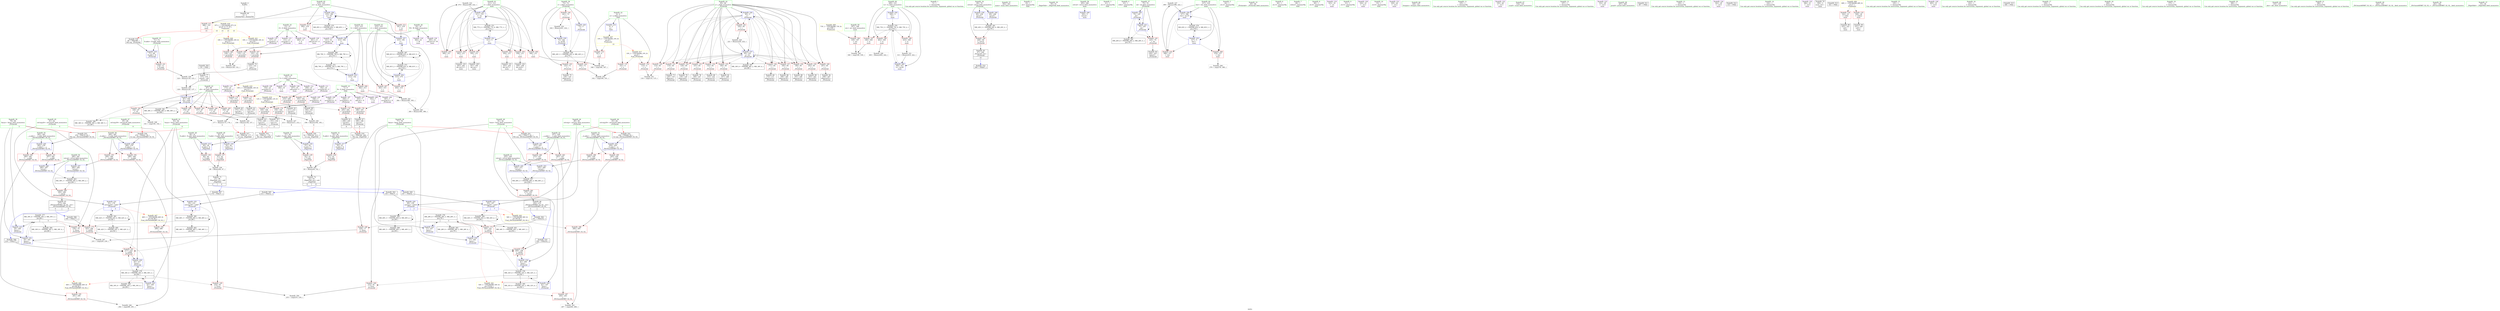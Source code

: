 digraph "SVFG" {
	label="SVFG";

	Node0x561d2178ee60 [shape=record,color=grey,label="{NodeID: 0\nNullPtr}"];
	Node0x561d2178ee60 -> Node0x561d217ac460[style=solid];
	Node0x561d217adc20 [shape=record,color=red,label="{NodeID: 194\n289\<--288\n\<--\n_ZSt3minIdERKT_S2_S2_\n}"];
	Node0x561d217adc20 -> Node0x561d217be890[style=solid];
	Node0x561d217aae10 [shape=record,color=purple,label="{NodeID: 111\n192\<--10\narrayidx34\<--Y\n_Z5checkd\n}"];
	Node0x561d217aae10 -> Node0x561d217b2c70[style=solid];
	Node0x561d217a9140 [shape=record,color=green,label="{NodeID: 28\n40\<--41\nX.addr\<--X.addr_field_insensitive\n_Z4getXdd\n}"];
	Node0x561d217a9140 -> Node0x561d217b0b20[style=solid];
	Node0x561d217a9140 -> Node0x561d217aed60[style=solid];
	Node0x561d217af310 [shape=record,color=blue,label="{NodeID: 222\n77\<--107\nXmin\<--\n_Z5checkd\n}"];
	Node0x561d217af310 -> Node0x561d217d26a0[style=dashed];
	Node0x561d217b0d90 [shape=record,color=red,label="{NodeID: 139\n62\<--57\n\<--Y.addr\n_Z4getYdd\n}"];
	Node0x561d217b0d90 -> Node0x561d217be290[style=solid];
	Node0x561d217ab910 [shape=record,color=green,label="{NodeID: 56\n284\<--285\n__b.addr\<--__b.addr_field_insensitive\n_ZSt3minIdERKT_S2_S2_\n}"];
	Node0x561d217ab910 -> Node0x561d217ada80[style=solid];
	Node0x561d217ab910 -> Node0x561d217adb50[style=solid];
	Node0x561d217ab910 -> Node0x561d217b84b0[style=solid];
	Node0x561d217defa0 [shape=record,color=yellow,style=double,label="{NodeID: 416\n87V_1 = ENCHI(MR_87V_0)\npts\{9 12 15 18 \}\nFun[main]|{<s0>15|<s1>15|<s2>15|<s3>15}}"];
	Node0x561d217defa0:s0 -> Node0x561d217df190[style=dashed,color=red];
	Node0x561d217defa0:s1 -> Node0x561d217df270[style=dashed,color=red];
	Node0x561d217defa0:s2 -> Node0x561d217df350[style=dashed,color=red];
	Node0x561d217defa0:s3 -> Node0x561d217df430[style=dashed,color=red];
	Node0x561d217bd510 [shape=record,color=grey,label="{NodeID: 333\n370 = Binary(369, 222, )\n}"];
	Node0x561d217bd510 -> Node0x561d217b8990[style=solid];
	Node0x561d217b87f0 [shape=record,color=blue,label="{NodeID: 250\n309\<--5\ntc\<--\nmain\n}"];
	Node0x561d217b87f0 -> Node0x561d217d08a0[style=dashed];
	Node0x561d217b2450 [shape=record,color=red,label="{NodeID: 167\n122\<--121\n\<--arrayidx\n_Z5checkd\n}"];
	Node0x561d217b2450 -> Node0x561d217ac8a0[style=solid];
	Node0x561d217ad0c0 [shape=record,color=black,label="{NodeID: 84\n172\<--171\nidxprom24\<--\n_Z5checkd\n}"];
	Node0x561d2179c2f0 [shape=record,color=green,label="{NodeID: 1\n5\<--1\n\<--dummyObj\nCan only get source location for instruction, argument, global var or function.}"];
	Node0x561d217adcf0 [shape=record,color=red,label="{NodeID: 195\n291\<--290\n\<--\n_ZSt3minIdERKT_S2_S2_\n}"];
	Node0x561d217adcf0 -> Node0x561d217be890[style=solid];
	Node0x561d217aaee0 [shape=record,color=purple,label="{NodeID: 112\n209\<--10\narrayidx44\<--Y\n_Z5checkd\n}"];
	Node0x561d217aaee0 -> Node0x561d217b2ee0[style=solid];
	Node0x561d217a9210 [shape=record,color=green,label="{NodeID: 29\n42\<--43\nY.addr\<--Y.addr_field_insensitive\n_Z4getXdd\n}"];
	Node0x561d217a9210 -> Node0x561d217b0bf0[style=solid];
	Node0x561d217a9210 -> Node0x561d217aee30[style=solid];
	Node0x561d217af3e0 [shape=record,color=blue,label="{NodeID: 223\n79\<--109\nXmax\<--\n_Z5checkd\n}"];
	Node0x561d217af3e0 -> Node0x561d217d2ba0[style=dashed];
	Node0x561d217b0e60 [shape=record,color=red,label="{NodeID: 140\n248\<--69\n\<--retval\n_Z5checkd\n}"];
	Node0x561d217b0e60 -> Node0x561d217ad9b0[style=solid];
	Node0x561d217ab9e0 [shape=record,color=green,label="{NodeID: 57\n302\<--303\nmain\<--main_field_insensitive\n}"];
	Node0x561d217df080 [shape=record,color=yellow,style=double,label="{NodeID: 417\n10V_1 = ENCHI(MR_10V_0)\npts\{6 \}\nFun[_Z5checkd]}"];
	Node0x561d217df080 -> Node0x561d217b0710[style=dashed];
	Node0x561d217df080 -> Node0x561d217b07e0[style=dashed];
	Node0x561d217bd690 [shape=record,color=grey,label="{NodeID: 334\n158 = Binary(156, 157, )\n|{<s0>2}}"];
	Node0x561d217bd690:s0 -> Node0x561d217fd150[style=solid,color=red];
	Node0x561d217b88c0 [shape=record,color=blue,label="{NodeID: 251\n311\<--5\ni\<--\nmain\n}"];
	Node0x561d217b88c0 -> Node0x561d217ae100[style=dashed];
	Node0x561d217b88c0 -> Node0x561d217ae1d0[style=dashed];
	Node0x561d217b88c0 -> Node0x561d217ae2a0[style=dashed];
	Node0x561d217b88c0 -> Node0x561d217ae370[style=dashed];
	Node0x561d217b88c0 -> Node0x561d217ae440[style=dashed];
	Node0x561d217b88c0 -> Node0x561d217ae510[style=dashed];
	Node0x561d217b88c0 -> Node0x561d217b8990[style=dashed];
	Node0x561d217b88c0 -> Node0x561d217d0da0[style=dashed];
	Node0x561d217b2520 [shape=record,color=red,label="{NodeID: 168\n128\<--127\n\<--arrayidx5\n_Z5checkd\n}"];
	Node0x561d217b2520 -> Node0x561d217bdc90[style=solid];
	Node0x561d217ad190 [shape=record,color=black,label="{NodeID: 85\n175\<--174\nconv26\<--\n_Z5checkd\n}"];
	Node0x561d217ad190 -> Node0x561d217bca90[style=solid];
	Node0x561d217a1220 [shape=record,color=green,label="{NodeID: 2\n19\<--1\n.str\<--dummyObj\nGlob }"];
	Node0x561d217addc0 [shape=record,color=red,label="{NodeID: 196\n339\<--307\n\<--ntc\nmain\n}"];
	Node0x561d217addc0 -> Node0x561d217be710[style=solid];
	Node0x561d217aafb0 [shape=record,color=purple,label="{NodeID: 113\n356\<--10\n\<--Y\nmain\n}"];
	Node0x561d217a92e0 [shape=record,color=green,label="{NodeID: 30\n50\<--51\n_Z4getYdd\<--_Z4getYdd_field_insensitive\n}"];
	Node0x561d217af4b0 [shape=record,color=blue,label="{NodeID: 224\n81\<--107\nYmin\<--\n_Z5checkd\n}"];
	Node0x561d217af4b0 -> Node0x561d217d30a0[style=dashed];
	Node0x561d217b0f30 [shape=record,color=red,label="{NodeID: 141\n118\<--71\n\<--D.addr\n_Z5checkd\n}"];
	Node0x561d217b0f30 -> Node0x561d217bd990[style=solid];
	Node0x561d217abae0 [shape=record,color=green,label="{NodeID: 58\n305\<--306\nretval\<--retval_field_insensitive\nmain\n}"];
	Node0x561d217abae0 -> Node0x561d217b8720[style=solid];
	Node0x561d217df190 [shape=record,color=yellow,style=double,label="{NodeID: 418\n12V_1 = ENCHI(MR_12V_0)\npts\{9 \}\nFun[_Z5checkd]}"];
	Node0x561d217df190 -> Node0x561d217b26c0[style=dashed];
	Node0x561d217df190 -> Node0x561d217b2930[style=dashed];
	Node0x561d217df190 -> Node0x561d217b2ba0[style=dashed];
	Node0x561d217df190 -> Node0x561d217b2e10[style=dashed];
	Node0x561d217bd810 [shape=record,color=grey,label="{NodeID: 335\n138 = Binary(124, 137, )\n}"];
	Node0x561d217bd810 -> Node0x561d217af720[style=solid];
	Node0x561d217b8990 [shape=record,color=blue,label="{NodeID: 252\n311\<--370\ni\<--inc\nmain\n}"];
	Node0x561d217b8990 -> Node0x561d217ae100[style=dashed];
	Node0x561d217b8990 -> Node0x561d217ae1d0[style=dashed];
	Node0x561d217b8990 -> Node0x561d217ae2a0[style=dashed];
	Node0x561d217b8990 -> Node0x561d217ae370[style=dashed];
	Node0x561d217b8990 -> Node0x561d217ae440[style=dashed];
	Node0x561d217b8990 -> Node0x561d217ae510[style=dashed];
	Node0x561d217b8990 -> Node0x561d217b8990[style=dashed];
	Node0x561d217b8990 -> Node0x561d217d0da0[style=dashed];
	Node0x561d217b25f0 [shape=record,color=red,label="{NodeID: 169\n132\<--131\n\<--arrayidx7\n_Z5checkd\n}"];
	Node0x561d217b25f0 -> Node0x561d217bdc90[style=solid];
	Node0x561d217ad260 [shape=record,color=black,label="{NodeID: 86\n186\<--185\nidxprom30\<--\n_Z5checkd\n}"];
	Node0x561d217a1040 [shape=record,color=green,label="{NodeID: 3\n21\<--1\n.str.1\<--dummyObj\nGlob }"];
	Node0x561d217e0aa0 [shape=record,color=yellow,style=double,label="{NodeID: 446\n64V_1 = ENCHI(MR_64V_0)\npts\{80 84 \}\nFun[_ZSt3minIdERKT_S2_S2_]}"];
	Node0x561d217e0aa0 -> Node0x561d217adcf0[style=dashed];
	Node0x561d217ade90 [shape=record,color=red,label="{NodeID: 197\n338\<--309\n\<--tc\nmain\n}"];
	Node0x561d217ade90 -> Node0x561d217be710[style=solid];
	Node0x561d217ab080 [shape=record,color=purple,label="{NodeID: 114\n127\<--13\narrayidx5\<--Z\n_Z5checkd\n}"];
	Node0x561d217ab080 -> Node0x561d217b2520[style=solid];
	Node0x561d217a93e0 [shape=record,color=green,label="{NodeID: 31\n55\<--56\nX.addr\<--X.addr_field_insensitive\n_Z4getYdd\n}"];
	Node0x561d217a93e0 -> Node0x561d217b0cc0[style=solid];
	Node0x561d217a93e0 -> Node0x561d217aef00[style=solid];
	Node0x561d217b5790 [shape=record,color=black,label="{NodeID: 391\nMR_20V_3 = PHI(MR_20V_4, MR_20V_2, )\npts\{70 \}\n}"];
	Node0x561d217b5790 -> Node0x561d217b0e60[style=dashed];
	Node0x561d217af580 [shape=record,color=blue,label="{NodeID: 225\n83\<--109\nYmax\<--\n_Z5checkd\n}"];
	Node0x561d217af580 -> Node0x561d217d35a0[style=dashed];
	Node0x561d217b1000 [shape=record,color=red,label="{NodeID: 142\n100\<--73\n\<--i\n_Z5checkd\n}"];
	Node0x561d217b1000 -> Node0x561d217bf190[style=solid];
	Node0x561d217abbb0 [shape=record,color=green,label="{NodeID: 59\n307\<--308\nntc\<--ntc_field_insensitive\nmain\n}"];
	Node0x561d217abbb0 -> Node0x561d217addc0[style=solid];
	Node0x561d213f7ce0 [shape=record,color=black,label="{NodeID: 502\n134 = PHI()\n}"];
	Node0x561d213f7ce0 -> Node0x561d217acb10[style=solid];
	Node0x561d217df270 [shape=record,color=yellow,style=double,label="{NodeID: 419\n14V_1 = ENCHI(MR_14V_0)\npts\{12 \}\nFun[_Z5checkd]}"];
	Node0x561d217df270 -> Node0x561d217b2790[style=dashed];
	Node0x561d217df270 -> Node0x561d217b2a00[style=dashed];
	Node0x561d217df270 -> Node0x561d217b2c70[style=dashed];
	Node0x561d217df270 -> Node0x561d217b2ee0[style=dashed];
	Node0x561d217bd990 [shape=record,color=grey,label="{NodeID: 336\n124 = Binary(118, 123, )\n}"];
	Node0x561d217bd990 -> Node0x561d217bd810[style=solid];
	Node0x561d217b8a60 [shape=record,color=blue,label="{NodeID: 253\n313\<--142\nl\<--\nmain\n}"];
	Node0x561d217b8a60 -> Node0x561d217ae5e0[style=dashed];
	Node0x561d217b8a60 -> Node0x561d217b8e70[style=dashed];
	Node0x561d217b8a60 -> Node0x561d217d12a0[style=dashed];
	Node0x561d217b8a60 -> Node0x561d217b46b0[style=dashed];
	Node0x561d217b26c0 [shape=record,color=red,label="{NodeID: 170\n150\<--149\n\<--arrayidx12\n_Z5checkd\n}"];
	Node0x561d217b26c0 -> Node0x561d217accb0[style=solid];
	Node0x561d217ad330 [shape=record,color=black,label="{NodeID: 87\n189\<--188\nconv32\<--\n_Z5checkd\n|{<s0>6}}"];
	Node0x561d217ad330:s0 -> Node0x561d217fd3e0[style=solid,color=red];
	Node0x561d2178e110 [shape=record,color=green,label="{NodeID: 4\n23\<--1\nstdin\<--dummyObj\nGlob }"];
	Node0x561d217e0b80 [shape=record,color=yellow,style=double,label="{NodeID: 447\n66V_1 = ENCHI(MR_66V_0)\npts\{92 96 \}\nFun[_ZSt3minIdERKT_S2_S2_]}"];
	Node0x561d217e0b80 -> Node0x561d217adc20[style=dashed];
	Node0x561d217adf60 [shape=record,color=red,label="{NodeID: 198\n402\<--309\n\<--tc\nmain\n}"];
	Node0x561d217adf60 -> Node0x561d217bcd90[style=solid];
	Node0x561d217ab150 [shape=record,color=purple,label="{NodeID: 115\n131\<--13\narrayidx7\<--Z\n_Z5checkd\n}"];
	Node0x561d217ab150 -> Node0x561d217b25f0[style=solid];
	Node0x561d217a94b0 [shape=record,color=green,label="{NodeID: 32\n57\<--58\nY.addr\<--Y.addr_field_insensitive\n_Z4getYdd\n}"];
	Node0x561d217a94b0 -> Node0x561d217b0d90[style=solid];
	Node0x561d217a94b0 -> Node0x561d217aefd0[style=solid];
	Node0x561d217d96d0 [shape=record,color=black,label="{NodeID: 392\nMR_26V_6 = PHI(MR_26V_2, MR_26V_5, )\npts\{76 \}\n}"];
	Node0x561d217af650 [shape=record,color=blue,label="{NodeID: 226\n85\<--5\nj\<--\n_Z5checkd\n}"];
	Node0x561d217af650 -> Node0x561d217b1680[style=dashed];
	Node0x561d217af650 -> Node0x561d217b1750[style=dashed];
	Node0x561d217af650 -> Node0x561d217b1820[style=dashed];
	Node0x561d217af650 -> Node0x561d217b18f0[style=dashed];
	Node0x561d217af650 -> Node0x561d217b19c0[style=dashed];
	Node0x561d217af650 -> Node0x561d217b1a90[style=dashed];
	Node0x561d217af650 -> Node0x561d217b1b60[style=dashed];
	Node0x561d217af650 -> Node0x561d217b1c30[style=dashed];
	Node0x561d217af650 -> Node0x561d217b1d00[style=dashed];
	Node0x561d217af650 -> Node0x561d217b1dd0[style=dashed];
	Node0x561d217af650 -> Node0x561d217b1ea0[style=dashed];
	Node0x561d217af650 -> Node0x561d217b1f70[style=dashed];
	Node0x561d217af650 -> Node0x561d217af650[style=dashed];
	Node0x561d217af650 -> Node0x561d217b7d60[style=dashed];
	Node0x561d217af650 -> Node0x561d217dafa0[style=dashed];
	Node0x561d217b10d0 [shape=record,color=red,label="{NodeID: 143\n125\<--73\n\<--i\n_Z5checkd\n}"];
	Node0x561d217b10d0 -> Node0x561d217ac970[style=solid];
	Node0x561d217abc80 [shape=record,color=green,label="{NodeID: 60\n309\<--310\ntc\<--tc_field_insensitive\nmain\n}"];
	Node0x561d217abc80 -> Node0x561d217ade90[style=solid];
	Node0x561d217abc80 -> Node0x561d217adf60[style=solid];
	Node0x561d217abc80 -> Node0x561d217ae030[style=solid];
	Node0x561d217abc80 -> Node0x561d217b87f0[style=solid];
	Node0x561d217abc80 -> Node0x561d217b9010[style=solid];
	Node0x561d217fbf80 [shape=record,color=black,label="{NodeID: 503\n159 = PHI(37, )\n}"];
	Node0x561d217fbf80 -> Node0x561d217af8c0[style=solid];
	Node0x561d217df350 [shape=record,color=yellow,style=double,label="{NodeID: 420\n16V_1 = ENCHI(MR_16V_0)\npts\{15 \}\nFun[_Z5checkd]}"];
	Node0x561d217df350 -> Node0x561d217b2520[style=dashed];
	Node0x561d217df350 -> Node0x561d217b25f0[style=dashed];
	Node0x561d217bdb10 [shape=record,color=grey,label="{NodeID: 337\n399 = Binary(398, 222, )\n}"];
	Node0x561d217bdb10 -> Node0x561d217b8f40[style=solid];
	Node0x561d217b8b30 [shape=record,color=blue,label="{NodeID: 254\n315\<--375\nr\<--\nmain\n}"];
	Node0x561d217b8b30 -> Node0x561d217ae6b0[style=dashed];
	Node0x561d217b8b30 -> Node0x561d217ae780[style=dashed];
	Node0x561d217b8b30 -> Node0x561d217b8da0[style=dashed];
	Node0x561d217b8b30 -> Node0x561d217d17a0[style=dashed];
	Node0x561d217b8b30 -> Node0x561d217b4bb0[style=dashed];
	Node0x561d217b2790 [shape=record,color=red,label="{NodeID: 171\n155\<--154\n\<--arrayidx15\n_Z5checkd\n}"];
	Node0x561d217b2790 -> Node0x561d217ace50[style=solid];
	Node0x561d217ad400 [shape=record,color=black,label="{NodeID: 88\n191\<--190\nidxprom33\<--\n_Z5checkd\n}"];
	Node0x561d2178ded0 [shape=record,color=green,label="{NodeID: 5\n24\<--1\n.str.2\<--dummyObj\nGlob }"];
	Node0x561d217ae030 [shape=record,color=red,label="{NodeID: 199\n410\<--309\n\<--tc\nmain\n}"];
	Node0x561d217ae030 -> Node0x561d217bd210[style=solid];
	Node0x561d217afae0 [shape=record,color=purple,label="{NodeID: 116\n360\<--13\n\<--Z\nmain\n}"];
	Node0x561d217a9580 [shape=record,color=green,label="{NodeID: 33\n65\<--66\n_Z5checkd\<--_Z5checkd_field_insensitive\n}"];
	Node0x561d217d9ba0 [shape=record,color=black,label="{NodeID: 393\nMR_28V_6 = PHI(MR_28V_2, MR_28V_4, )\npts\{78 \}\n}"];
	Node0x561d217af720 [shape=record,color=blue,label="{NodeID: 227\n87\<--138\ncD\<--sub9\n_Z5checkd\n}"];
	Node0x561d217af720 -> Node0x561d217b2040[style=dashed];
	Node0x561d217af720 -> Node0x561d217b2110[style=dashed];
	Node0x561d217af720 -> Node0x561d217b21e0[style=dashed];
	Node0x561d217af720 -> Node0x561d217b22b0[style=dashed];
	Node0x561d217af720 -> Node0x561d217b2380[style=dashed];
	Node0x561d217af720 -> Node0x561d217d3fa0[style=dashed];
	Node0x561d217af720 -> Node0x561d217db4a0[style=dashed];
	Node0x561d217b11a0 [shape=record,color=red,label="{NodeID: 144\n241\<--73\n\<--i\n_Z5checkd\n}"];
	Node0x561d217b11a0 -> Node0x561d217bd390[style=solid];
	Node0x561d217abd50 [shape=record,color=green,label="{NodeID: 61\n311\<--312\ni\<--i_field_insensitive\nmain\n}"];
	Node0x561d217abd50 -> Node0x561d217ae100[style=solid];
	Node0x561d217abd50 -> Node0x561d217ae1d0[style=solid];
	Node0x561d217abd50 -> Node0x561d217ae2a0[style=solid];
	Node0x561d217abd50 -> Node0x561d217ae370[style=solid];
	Node0x561d217abd50 -> Node0x561d217ae440[style=solid];
	Node0x561d217abd50 -> Node0x561d217ae510[style=solid];
	Node0x561d217abd50 -> Node0x561d217b88c0[style=solid];
	Node0x561d217abd50 -> Node0x561d217b8990[style=solid];
	Node0x561d217fc110 [shape=record,color=black,label="{NodeID: 504\n161 = PHI(252, )\n}"];
	Node0x561d217fc110 -> Node0x561d217b2860[style=solid];
	Node0x561d217df430 [shape=record,color=yellow,style=double,label="{NodeID: 421\n18V_1 = ENCHI(MR_18V_0)\npts\{18 \}\nFun[_Z5checkd]}"];
	Node0x561d217df430 -> Node0x561d217b2450[style=dashed];
	Node0x561d217bdc90 [shape=record,color=grey,label="{NodeID: 338\n133 = Binary(128, 132, )\n}"];
	Node0x561d217b8c00 [shape=record,color=blue,label="{NodeID: 255\n317\<--5\niter\<--\nmain\n}"];
	Node0x561d217b8c00 -> Node0x561d217ae850[style=dashed];
	Node0x561d217b8c00 -> Node0x561d217ae920[style=dashed];
	Node0x561d217b8c00 -> Node0x561d217b8f40[style=dashed];
	Node0x561d217b8c00 -> Node0x561d217d1ca0[style=dashed];
	Node0x561d217b2860 [shape=record,color=red,label="{NodeID: 172\n164\<--161\n\<--call19\n_Z5checkd\n}"];
	Node0x561d217b2860 -> Node0x561d217af990[style=solid];
	Node0x561d217ad4d0 [shape=record,color=black,label="{NodeID: 89\n194\<--193\nconv35\<--\n_Z5checkd\n}"];
	Node0x561d217ad4d0 -> Node0x561d217bd090[style=solid];
	Node0x561d2178dc60 [shape=record,color=green,label="{NodeID: 6\n26\<--1\n.str.3\<--dummyObj\nGlob }"];
	Node0x561d217ae100 [shape=record,color=red,label="{NodeID: 200\n346\<--311\n\<--i\nmain\n}"];
	Node0x561d217ae100 -> Node0x561d217be590[style=solid];
	Node0x561d217afbb0 [shape=record,color=purple,label="{NodeID: 117\n121\<--16\narrayidx\<--W\n_Z5checkd\n}"];
	Node0x561d217afbb0 -> Node0x561d217b2450[style=solid];
	Node0x561d217a9680 [shape=record,color=green,label="{NodeID: 34\n69\<--70\nretval\<--retval_field_insensitive\n_Z5checkd\n}"];
	Node0x561d217a9680 -> Node0x561d217b0e60[style=solid];
	Node0x561d217a9680 -> Node0x561d217b7e30[style=solid];
	Node0x561d217a9680 -> Node0x561d217b7fd0[style=solid];
	Node0x561d217da0a0 [shape=record,color=black,label="{NodeID: 394\nMR_30V_6 = PHI(MR_30V_2, MR_30V_4, )\npts\{80 \}\n}"];
	Node0x561d217af7f0 [shape=record,color=blue,label="{NodeID: 228\n75\<--145\nok\<--\n_Z5checkd\n}"];
	Node0x561d217af7f0 -> Node0x561d217b1270[style=dashed];
	Node0x561d217af7f0 -> Node0x561d217af240[style=dashed];
	Node0x561d217af7f0 -> Node0x561d217d96d0[style=dashed];
	Node0x561d217b1270 [shape=record,color=red,label="{NodeID: 145\n225\<--75\n\<--ok\n_Z5checkd\n}"];
	Node0x561d217b1270 -> Node0x561d217ad8e0[style=solid];
	Node0x561d217abe20 [shape=record,color=green,label="{NodeID: 62\n313\<--314\nl\<--l_field_insensitive\nmain\n}"];
	Node0x561d217abe20 -> Node0x561d217ae5e0[style=solid];
	Node0x561d217abe20 -> Node0x561d217b8a60[style=solid];
	Node0x561d217abe20 -> Node0x561d217b8e70[style=solid];
	Node0x561d217fc210 [shape=record,color=black,label="{NodeID: 505\n214 = PHI(52, )\n}"];
	Node0x561d217fc210 -> Node0x561d217b7bc0[style=solid];
	Node0x561d217bde10 [shape=record,color=grey,label="{NodeID: 339\n48 = Binary(46, 47, )\n}"];
	Node0x561d217bde10 -> Node0x561d217ac630[style=solid];
	Node0x561d217b8cd0 [shape=record,color=blue,label="{NodeID: 256\n319\<--385\nm\<--div\nmain\n}"];
	Node0x561d217b8cd0 -> Node0x561d217ae9f0[style=dashed];
	Node0x561d217b8cd0 -> Node0x561d217aeac0[style=dashed];
	Node0x561d217b8cd0 -> Node0x561d217aeb90[style=dashed];
	Node0x561d217b8cd0 -> Node0x561d217b8cd0[style=dashed];
	Node0x561d217b8cd0 -> Node0x561d217d21a0[style=dashed];
	Node0x561d217b2930 [shape=record,color=red,label="{NodeID: 173\n169\<--168\n\<--arrayidx22\n_Z5checkd\n}"];
	Node0x561d217b2930 -> Node0x561d217acff0[style=solid];
	Node0x561d217ad5a0 [shape=record,color=black,label="{NodeID: 90\n203\<--202\nidxprom40\<--\n_Z5checkd\n}"];
	Node0x561d217a24e0 [shape=record,color=green,label="{NodeID: 7\n28\<--1\nstdout\<--dummyObj\nGlob }"];
	Node0x561d217ae1d0 [shape=record,color=red,label="{NodeID: 201\n350\<--311\n\<--i\nmain\n}"];
	Node0x561d217ae1d0 -> Node0x561d217aa520[style=solid];
	Node0x561d217afc80 [shape=record,color=purple,label="{NodeID: 118\n364\<--16\n\<--W\nmain\n}"];
	Node0x561d217a9750 [shape=record,color=green,label="{NodeID: 35\n71\<--72\nD.addr\<--D.addr_field_insensitive\n_Z5checkd\n}"];
	Node0x561d217a9750 -> Node0x561d217b0f30[style=solid];
	Node0x561d217a9750 -> Node0x561d217af0a0[style=solid];
	Node0x561d217da5a0 [shape=record,color=black,label="{NodeID: 395\nMR_32V_6 = PHI(MR_32V_2, MR_32V_4, )\npts\{82 \}\n}"];
	Node0x561d217af8c0 [shape=record,color=blue,label="{NodeID: 229\n89\<--159\nref.tmp\<--call18\n_Z5checkd\n|{|<s3>3}}"];
	Node0x561d217af8c0 -> Node0x561d217b2860[style=dashed];
	Node0x561d217af8c0 -> Node0x561d217b2d40[style=dashed];
	Node0x561d217af8c0 -> Node0x561d217d44a0[style=dashed];
	Node0x561d217af8c0:s3 -> Node0x561d217e06f0[style=dashed,color=red];
	Node0x561d217b1340 [shape=record,color=red,label="{NodeID: 146\n229\<--77\n\<--Xmin\n_Z5checkd\n}"];
	Node0x561d217b1340 -> Node0x561d217bea10[style=solid];
	Node0x561d217abef0 [shape=record,color=green,label="{NodeID: 63\n315\<--316\nr\<--r_field_insensitive\nmain\n}"];
	Node0x561d217abef0 -> Node0x561d217ae6b0[style=solid];
	Node0x561d217abef0 -> Node0x561d217ae780[style=solid];
	Node0x561d217abef0 -> Node0x561d217b8b30[style=solid];
	Node0x561d217abef0 -> Node0x561d217b8da0[style=solid];
	Node0x561d217fc470 [shape=record,color=black,label="{NodeID: 506\n216 = PHI(277, )\n}"];
	Node0x561d217fc470 -> Node0x561d217b2fb0[style=solid];
	Node0x561d217bdf90 [shape=record,color=grey,label="{NodeID: 340\n385 = Binary(384, 386, )\n}"];
	Node0x561d217bdf90 -> Node0x561d217b8cd0[style=solid];
	Node0x561d217b8da0 [shape=record,color=blue,label="{NodeID: 257\n315\<--391\nr\<--\nmain\n}"];
	Node0x561d217b8da0 -> Node0x561d217b4bb0[style=dashed];
	Node0x561d217b2a00 [shape=record,color=red,label="{NodeID: 174\n174\<--173\n\<--arrayidx25\n_Z5checkd\n}"];
	Node0x561d217b2a00 -> Node0x561d217ad190[style=solid];
	Node0x561d217ad670 [shape=record,color=black,label="{NodeID: 91\n206\<--205\nconv42\<--\n_Z5checkd\n|{<s0>8}}"];
	Node0x561d217ad670:s0 -> Node0x561d217fd3e0[style=solid,color=red];
	Node0x561d217a2570 [shape=record,color=green,label="{NodeID: 8\n29\<--1\n.str.4\<--dummyObj\nGlob }"];
	Node0x561d217ae2a0 [shape=record,color=red,label="{NodeID: 202\n354\<--311\n\<--i\nmain\n}"];
	Node0x561d217ae2a0 -> Node0x561d217aa5f0[style=solid];
	Node0x561d217afd50 [shape=record,color=purple,label="{NodeID: 119\n323\<--19\n\<--.str\nmain\n}"];
	Node0x561d217a9820 [shape=record,color=green,label="{NodeID: 36\n73\<--74\ni\<--i_field_insensitive\n_Z5checkd\n}"];
	Node0x561d217a9820 -> Node0x561d217b1000[style=solid];
	Node0x561d217a9820 -> Node0x561d217b10d0[style=solid];
	Node0x561d217a9820 -> Node0x561d217b11a0[style=solid];
	Node0x561d217a9820 -> Node0x561d217af170[style=solid];
	Node0x561d217a9820 -> Node0x561d217b7f00[style=solid];
	Node0x561d217daaa0 [shape=record,color=black,label="{NodeID: 396\nMR_34V_6 = PHI(MR_34V_2, MR_34V_4, )\npts\{84 \}\n}"];
	Node0x561d217af990 [shape=record,color=blue,label="{NodeID: 230\n77\<--164\nXmin\<--\n_Z5checkd\n}"];
	Node0x561d217af990 -> Node0x561d217b2d40[style=dashed];
	Node0x561d217af990 -> Node0x561d217d26a0[style=dashed];
	Node0x561d217b1410 [shape=record,color=red,label="{NodeID: 147\n230\<--79\n\<--Xmax\n_Z5checkd\n}"];
	Node0x561d217b1410 -> Node0x561d217bea10[style=solid];
	Node0x561d217abfc0 [shape=record,color=green,label="{NodeID: 64\n317\<--318\niter\<--iter_field_insensitive\nmain\n}"];
	Node0x561d217abfc0 -> Node0x561d217ae850[style=solid];
	Node0x561d217abfc0 -> Node0x561d217ae920[style=solid];
	Node0x561d217abfc0 -> Node0x561d217b8c00[style=solid];
	Node0x561d217abfc0 -> Node0x561d217b8f40[style=solid];
	Node0x561d217fc540 [shape=record,color=black,label="{NodeID: 507\n178 = PHI(37, )\n}"];
	Node0x561d217fc540 -> Node0x561d217b78c0[style=solid];
	Node0x561d217be110 [shape=record,color=grey,label="{NodeID: 341\n384 = Binary(382, 383, )\n}"];
	Node0x561d217be110 -> Node0x561d217bdf90[style=solid];
	Node0x561d217b8e70 [shape=record,color=blue,label="{NodeID: 258\n313\<--394\nl\<--\nmain\n}"];
	Node0x561d217b8e70 -> Node0x561d217b46b0[style=dashed];
	Node0x561d217b2ad0 [shape=record,color=red,label="{NodeID: 175\n183\<--180\n\<--call28\n_Z5checkd\n}"];
	Node0x561d217b2ad0 -> Node0x561d217b7950[style=solid];
	Node0x561d217ad740 [shape=record,color=black,label="{NodeID: 92\n208\<--207\nidxprom43\<--\n_Z5checkd\n}"];
	Node0x561d217a7b80 [shape=record,color=green,label="{NodeID: 9\n31\<--1\n.str.5\<--dummyObj\nGlob }"];
	Node0x561d217ae370 [shape=record,color=red,label="{NodeID: 203\n358\<--311\n\<--i\nmain\n}"];
	Node0x561d217ae370 -> Node0x561d217aa6c0[style=solid];
	Node0x561d217afe20 [shape=record,color=purple,label="{NodeID: 120\n324\<--21\n\<--.str.1\nmain\n}"];
	Node0x561d217a98f0 [shape=record,color=green,label="{NodeID: 37\n75\<--76\nok\<--ok_field_insensitive\n_Z5checkd\n}"];
	Node0x561d217a98f0 -> Node0x561d217b1270[style=solid];
	Node0x561d217a98f0 -> Node0x561d217af240[style=solid];
	Node0x561d217a98f0 -> Node0x561d217af7f0[style=solid];
	Node0x561d217dafa0 [shape=record,color=black,label="{NodeID: 397\nMR_36V_6 = PHI(MR_36V_2, MR_36V_4, )\npts\{86 \}\n}"];
	Node0x561d217b78c0 [shape=record,color=blue,label="{NodeID: 231\n91\<--178\nref.tmp20\<--call27\n_Z5checkd\n|{|<s3>5}}"];
	Node0x561d217b78c0 -> Node0x561d217b2ad0[style=dashed];
	Node0x561d217b78c0 -> Node0x561d217b2fb0[style=dashed];
	Node0x561d217b78c0 -> Node0x561d217d49a0[style=dashed];
	Node0x561d217b78c0:s3 -> Node0x561d217e0b80[style=dashed,color=red];
	Node0x561d217b14e0 [shape=record,color=red,label="{NodeID: 148\n233\<--81\n\<--Ymin\n_Z5checkd\n}"];
	Node0x561d217b14e0 -> Node0x561d217bee90[style=solid];
	Node0x561d217ac090 [shape=record,color=green,label="{NodeID: 65\n319\<--320\nm\<--m_field_insensitive\nmain\n}"];
	Node0x561d217ac090 -> Node0x561d217ae9f0[style=solid];
	Node0x561d217ac090 -> Node0x561d217aeac0[style=solid];
	Node0x561d217ac090 -> Node0x561d217aeb90[style=solid];
	Node0x561d217ac090 -> Node0x561d217b8cd0[style=solid];
	Node0x561d217fc640 [shape=record,color=black,label="{NodeID: 508\n180 = PHI(277, )\n}"];
	Node0x561d217fc640 -> Node0x561d217b2ad0[style=solid];
	Node0x561d217be290 [shape=record,color=grey,label="{NodeID: 342\n63 = Binary(61, 62, )\n}"];
	Node0x561d217be290 -> Node0x561d217ac700[style=solid];
	Node0x561d217b8f40 [shape=record,color=blue,label="{NodeID: 259\n317\<--399\niter\<--inc19\nmain\n}"];
	Node0x561d217b8f40 -> Node0x561d217ae850[style=dashed];
	Node0x561d217b8f40 -> Node0x561d217ae920[style=dashed];
	Node0x561d217b8f40 -> Node0x561d217b8f40[style=dashed];
	Node0x561d217b8f40 -> Node0x561d217d1ca0[style=dashed];
	Node0x561d217b2ba0 [shape=record,color=red,label="{NodeID: 176\n188\<--187\n\<--arrayidx31\n_Z5checkd\n}"];
	Node0x561d217b2ba0 -> Node0x561d217ad330[style=solid];
	Node0x561d217ad810 [shape=record,color=black,label="{NodeID: 93\n211\<--210\nconv45\<--\n_Z5checkd\n}"];
	Node0x561d217ad810 -> Node0x561d217bcc10[style=solid];
	Node0x561d217a22c0 [shape=record,color=green,label="{NodeID: 10\n33\<--1\n.str.6\<--dummyObj\nGlob }"];
	Node0x561d217d08a0 [shape=record,color=black,label="{NodeID: 370\nMR_75V_3 = PHI(MR_75V_4, MR_75V_2, )\npts\{310 \}\n}"];
	Node0x561d217d08a0 -> Node0x561d217ade90[style=dashed];
	Node0x561d217d08a0 -> Node0x561d217adf60[style=dashed];
	Node0x561d217d08a0 -> Node0x561d217ae030[style=dashed];
	Node0x561d217d08a0 -> Node0x561d217b9010[style=dashed];
	Node0x561d217ae440 [shape=record,color=red,label="{NodeID: 204\n362\<--311\n\<--i\nmain\n}"];
	Node0x561d217ae440 -> Node0x561d217aa790[style=solid];
	Node0x561d217afef0 [shape=record,color=purple,label="{NodeID: 121\n329\<--24\n\<--.str.2\nmain\n}"];
	Node0x561d217a99c0 [shape=record,color=green,label="{NodeID: 38\n77\<--78\nXmin\<--Xmin_field_insensitive\n_Z5checkd\n|{|<s3>3}}"];
	Node0x561d217a99c0 -> Node0x561d217b1340[style=solid];
	Node0x561d217a99c0 -> Node0x561d217af310[style=solid];
	Node0x561d217a99c0 -> Node0x561d217af990[style=solid];
	Node0x561d217a99c0:s3 -> Node0x561d217fd710[style=solid,color=red];
	Node0x561d217db4a0 [shape=record,color=black,label="{NodeID: 398\nMR_38V_6 = PHI(MR_38V_2, MR_38V_5, )\npts\{88 \}\n}"];
	Node0x561d217b7950 [shape=record,color=blue,label="{NodeID: 232\n79\<--183\nXmax\<--\n_Z5checkd\n}"];
	Node0x561d217b7950 -> Node0x561d217b2fb0[style=dashed];
	Node0x561d217b7950 -> Node0x561d217d2ba0[style=dashed];
	Node0x561d217b15b0 [shape=record,color=red,label="{NodeID: 149\n234\<--83\n\<--Ymax\n_Z5checkd\n}"];
	Node0x561d217b15b0 -> Node0x561d217bee90[style=solid];
	Node0x561d217ac160 [shape=record,color=green,label="{NodeID: 66\n326\<--327\nfreopen\<--freopen_field_insensitive\n}"];
	Node0x561d217fc780 [shape=record,color=black,label="{NodeID: 509\n197 = PHI(52, )\n}"];
	Node0x561d217fc780 -> Node0x561d217b7a20[style=solid];
	Node0x561d217be410 [shape=record,color=grey,label="{NodeID: 343\n267 = cmp(264, 266, )\n}"];
	Node0x561d217b9010 [shape=record,color=blue,label="{NodeID: 260\n309\<--411\ntc\<--inc24\nmain\n}"];
	Node0x561d217b9010 -> Node0x561d217d08a0[style=dashed];
	Node0x561d217b2c70 [shape=record,color=red,label="{NodeID: 177\n193\<--192\n\<--arrayidx34\n_Z5checkd\n}"];
	Node0x561d217b2c70 -> Node0x561d217ad4d0[style=solid];
	Node0x561d217ad8e0 [shape=record,color=black,label="{NodeID: 94\n226\<--225\ntobool\<--\n_Z5checkd\n}"];
	Node0x561d217a2390 [shape=record,color=green,label="{NodeID: 11\n105\<--1\n\<--dummyObj\nCan only get source location for instruction, argument, global var or function.}"];
	Node0x561d217d0da0 [shape=record,color=black,label="{NodeID: 371\nMR_77V_2 = PHI(MR_77V_4, MR_77V_1, )\npts\{312 \}\n}"];
	Node0x561d217d0da0 -> Node0x561d217b88c0[style=dashed];
	Node0x561d217ae510 [shape=record,color=red,label="{NodeID: 205\n369\<--311\n\<--i\nmain\n}"];
	Node0x561d217ae510 -> Node0x561d217bd510[style=solid];
	Node0x561d217affc0 [shape=record,color=purple,label="{NodeID: 122\n330\<--26\n\<--.str.3\nmain\n}"];
	Node0x561d217a9a90 [shape=record,color=green,label="{NodeID: 39\n79\<--80\nXmax\<--Xmax_field_insensitive\n_Z5checkd\n|{|<s3>5}}"];
	Node0x561d217a9a90 -> Node0x561d217b1410[style=solid];
	Node0x561d217a9a90 -> Node0x561d217af3e0[style=solid];
	Node0x561d217a9a90 -> Node0x561d217b7950[style=solid];
	Node0x561d217a9a90:s3 -> Node0x561d217fda10[style=solid,color=red];
	Node0x561d217db9a0 [shape=record,color=black,label="{NodeID: 399\nMR_40V_5 = PHI(MR_40V_2, MR_40V_3, )\npts\{90 \}\n}"];
	Node0x561d217b7a20 [shape=record,color=blue,label="{NodeID: 233\n93\<--197\nref.tmp29\<--call37\n_Z5checkd\n|{|<s2>7}}"];
	Node0x561d217b7a20 -> Node0x561d217b2d40[style=dashed];
	Node0x561d217b7a20 -> Node0x561d217b3cb0[style=dashed];
	Node0x561d217b7a20:s2 -> Node0x561d217e06f0[style=dashed,color=red];
	Node0x561d217b1680 [shape=record,color=red,label="{NodeID: 150\n114\<--85\n\<--j\n_Z5checkd\n}"];
	Node0x561d217b1680 -> Node0x561d217bf010[style=solid];
	Node0x561d217ac260 [shape=record,color=green,label="{NodeID: 67\n334\<--335\nscanf\<--scanf_field_insensitive\n}"];
	Node0x561d217fc8c0 [shape=record,color=black,label="{NodeID: 510\n199 = PHI(252, )\n}"];
	Node0x561d217fc8c0 -> Node0x561d217b2d40[style=solid];
	Node0x561d217be590 [shape=record,color=grey,label="{NodeID: 344\n348 = cmp(346, 347, )\n}"];
	Node0x561d217b2d40 [shape=record,color=red,label="{NodeID: 178\n200\<--199\n\<--call38\n_Z5checkd\n}"];
	Node0x561d217b2d40 -> Node0x561d217b7af0[style=solid];
	Node0x561d217ad9b0 [shape=record,color=black,label="{NodeID: 95\n67\<--248\n_Z5checkd_ret\<--\n_Z5checkd\n|{<s0>15}}"];
	Node0x561d217ad9b0:s0 -> Node0x561d217fcc70[style=solid,color=blue];
	Node0x561d217a7ec0 [shape=record,color=green,label="{NodeID: 12\n107\<--1\n\<--dummyObj\nCan only get source location for instruction, argument, global var or function.}"];
	Node0x561d217d12a0 [shape=record,color=black,label="{NodeID: 372\nMR_79V_2 = PHI(MR_79V_4, MR_79V_1, )\npts\{314 \}\n}"];
	Node0x561d217d12a0 -> Node0x561d217b8a60[style=dashed];
	Node0x561d217ae5e0 [shape=record,color=red,label="{NodeID: 206\n382\<--313\n\<--l\nmain\n}"];
	Node0x561d217ae5e0 -> Node0x561d217be110[style=solid];
	Node0x561d217b0090 [shape=record,color=purple,label="{NodeID: 123\n332\<--29\n\<--.str.4\nmain\n}"];
	Node0x561d217a9b60 [shape=record,color=green,label="{NodeID: 40\n81\<--82\nYmin\<--Ymin_field_insensitive\n_Z5checkd\n|{|<s3>7}}"];
	Node0x561d217a9b60 -> Node0x561d217b14e0[style=solid];
	Node0x561d217a9b60 -> Node0x561d217af4b0[style=solid];
	Node0x561d217a9b60 -> Node0x561d217b7af0[style=solid];
	Node0x561d217a9b60:s3 -> Node0x561d217fd710[style=solid,color=red];
	Node0x561d217dbea0 [shape=record,color=black,label="{NodeID: 400\nMR_42V_5 = PHI(MR_42V_2, MR_42V_3, )\npts\{92 \}\n}"];
	Node0x561d217b7af0 [shape=record,color=blue,label="{NodeID: 234\n81\<--200\nYmin\<--\n_Z5checkd\n}"];
	Node0x561d217b7af0 -> Node0x561d217d30a0[style=dashed];
	Node0x561d217b1750 [shape=record,color=red,label="{NodeID: 151\n119\<--85\n\<--j\n_Z5checkd\n}"];
	Node0x561d217b1750 -> Node0x561d217ac7d0[style=solid];
	Node0x561d217ac360 [shape=record,color=green,label="{NodeID: 68\n407\<--408\nprintf\<--printf_field_insensitive\n}"];
	Node0x561d217fca00 [shape=record,color=black,label="{NodeID: 511\n367 = PHI()\n}"];
	Node0x561d217be710 [shape=record,color=grey,label="{NodeID: 345\n340 = cmp(338, 339, )\n}"];
	Node0x561d217b2e10 [shape=record,color=red,label="{NodeID: 179\n205\<--204\n\<--arrayidx41\n_Z5checkd\n}"];
	Node0x561d217b2e10 -> Node0x561d217ad670[style=solid];
	Node0x561d217aa1e0 [shape=record,color=black,label="{NodeID: 96\n252\<--275\n_ZSt3maxIdERKT_S2_S2__ret\<--\n_ZSt3maxIdERKT_S2_S2_\n|{<s0>3|<s1>7}}"];
	Node0x561d217aa1e0:s0 -> Node0x561d217fc110[style=solid,color=blue];
	Node0x561d217aa1e0:s1 -> Node0x561d217fc8c0[style=solid,color=blue];
	Node0x561d217a7f90 [shape=record,color=green,label="{NodeID: 13\n109\<--1\n\<--dummyObj\nCan only get source location for instruction, argument, global var or function.}"];
	Node0x561d217d17a0 [shape=record,color=black,label="{NodeID: 373\nMR_81V_2 = PHI(MR_81V_4, MR_81V_1, )\npts\{316 \}\n}"];
	Node0x561d217d17a0 -> Node0x561d217b8b30[style=dashed];
	Node0x561d217ae6b0 [shape=record,color=red,label="{NodeID: 207\n383\<--315\n\<--r\nmain\n}"];
	Node0x561d217ae6b0 -> Node0x561d217be110[style=solid];
	Node0x561d217b0160 [shape=record,color=purple,label="{NodeID: 124\n342\<--29\n\<--.str.4\nmain\n}"];
	Node0x561d217a9c30 [shape=record,color=green,label="{NodeID: 41\n83\<--84\nYmax\<--Ymax_field_insensitive\n_Z5checkd\n|{|<s3>9}}"];
	Node0x561d217a9c30 -> Node0x561d217b15b0[style=solid];
	Node0x561d217a9c30 -> Node0x561d217af580[style=solid];
	Node0x561d217a9c30 -> Node0x561d217b7c90[style=solid];
	Node0x561d217a9c30:s3 -> Node0x561d217fda10[style=solid,color=red];
	Node0x561d217dc3a0 [shape=record,color=black,label="{NodeID: 401\nMR_44V_5 = PHI(MR_44V_2, MR_44V_3, )\npts\{94 \}\n}"];
	Node0x561d217b7bc0 [shape=record,color=blue,label="{NodeID: 235\n95\<--214\nref.tmp39\<--call47\n_Z5checkd\n|{|<s2>9}}"];
	Node0x561d217b7bc0 -> Node0x561d217b2fb0[style=dashed];
	Node0x561d217b7bc0 -> Node0x561d217b41b0[style=dashed];
	Node0x561d217b7bc0:s2 -> Node0x561d217e0b80[style=dashed,color=red];
	Node0x561d217b1820 [shape=record,color=red,label="{NodeID: 152\n129\<--85\n\<--j\n_Z5checkd\n}"];
	Node0x561d217b1820 -> Node0x561d217aca40[style=solid];
	Node0x561d217ac460 [shape=record,color=black,label="{NodeID: 69\n2\<--3\ndummyVal\<--dummyVal\n}"];
	Node0x561d217fcad0 [shape=record,color=black,label="{NodeID: 512\n333 = PHI()\n}"];
	Node0x561d217be890 [shape=record,color=grey,label="{NodeID: 346\n292 = cmp(289, 291, )\n}"];
	Node0x561d217b2ee0 [shape=record,color=red,label="{NodeID: 180\n210\<--209\n\<--arrayidx44\n_Z5checkd\n}"];
	Node0x561d217b2ee0 -> Node0x561d217ad810[style=solid];
	Node0x561d217aa2b0 [shape=record,color=black,label="{NodeID: 97\n277\<--300\n_ZSt3minIdERKT_S2_S2__ret\<--\n_ZSt3minIdERKT_S2_S2_\n|{<s0>5|<s1>9}}"];
	Node0x561d217aa2b0:s0 -> Node0x561d217fc640[style=solid,color=blue];
	Node0x561d217aa2b0:s1 -> Node0x561d217fc470[style=solid,color=blue];
	Node0x561d217a8060 [shape=record,color=green,label="{NodeID: 14\n142\<--1\n\<--dummyObj\nCan only get source location for instruction, argument, global var or function.}"];
	Node0x561d217d1ca0 [shape=record,color=black,label="{NodeID: 374\nMR_83V_2 = PHI(MR_83V_4, MR_83V_1, )\npts\{318 \}\n}"];
	Node0x561d217d1ca0 -> Node0x561d217b8c00[style=dashed];
	Node0x561d217ae780 [shape=record,color=red,label="{NodeID: 208\n404\<--315\n\<--r\nmain\n}"];
	Node0x561d217b0230 [shape=record,color=purple,label="{NodeID: 125\n366\<--31\n\<--.str.5\nmain\n}"];
	Node0x561d217a9d00 [shape=record,color=green,label="{NodeID: 42\n85\<--86\nj\<--j_field_insensitive\n_Z5checkd\n}"];
	Node0x561d217a9d00 -> Node0x561d217b1680[style=solid];
	Node0x561d217a9d00 -> Node0x561d217b1750[style=solid];
	Node0x561d217a9d00 -> Node0x561d217b1820[style=solid];
	Node0x561d217a9d00 -> Node0x561d217b18f0[style=solid];
	Node0x561d217a9d00 -> Node0x561d217b19c0[style=solid];
	Node0x561d217a9d00 -> Node0x561d217b1a90[style=solid];
	Node0x561d217a9d00 -> Node0x561d217b1b60[style=solid];
	Node0x561d217a9d00 -> Node0x561d217b1c30[style=solid];
	Node0x561d217a9d00 -> Node0x561d217b1d00[style=solid];
	Node0x561d217a9d00 -> Node0x561d217b1dd0[style=solid];
	Node0x561d217a9d00 -> Node0x561d217b1ea0[style=solid];
	Node0x561d217a9d00 -> Node0x561d217b1f70[style=solid];
	Node0x561d217a9d00 -> Node0x561d217af650[style=solid];
	Node0x561d217a9d00 -> Node0x561d217b7d60[style=solid];
	Node0x561d217dc8a0 [shape=record,color=black,label="{NodeID: 402\nMR_46V_5 = PHI(MR_46V_2, MR_46V_3, )\npts\{96 \}\n}"];
	Node0x561d217b7c90 [shape=record,color=blue,label="{NodeID: 236\n83\<--217\nYmax\<--\n_Z5checkd\n}"];
	Node0x561d217b7c90 -> Node0x561d217d35a0[style=dashed];
	Node0x561d217b18f0 [shape=record,color=red,label="{NodeID: 153\n147\<--85\n\<--j\n_Z5checkd\n}"];
	Node0x561d217b18f0 -> Node0x561d217acbe0[style=solid];
	Node0x561d217ac560 [shape=record,color=black,label="{NodeID: 70\n304\<--5\nmain_ret\<--\nmain\n}"];
	Node0x561d217fcba0 [shape=record,color=black,label="{NodeID: 513\n343 = PHI()\n}"];
	Node0x561d217bea10 [shape=record,color=grey,label="{NodeID: 347\n231 = cmp(229, 230, )\n}"];
	Node0x561d217b2fb0 [shape=record,color=red,label="{NodeID: 181\n217\<--216\n\<--call48\n_Z5checkd\n}"];
	Node0x561d217b2fb0 -> Node0x561d217b7c90[style=solid];
	Node0x561d217aa380 [shape=record,color=black,label="{NodeID: 98\n325\<--322\ncall\<--\nmain\n}"];
	Node0x561d217a1310 [shape=record,color=green,label="{NodeID: 15\n145\<--1\n\<--dummyObj\nCan only get source location for instruction, argument, global var or function.}"];
	Node0x561d217d21a0 [shape=record,color=black,label="{NodeID: 375\nMR_85V_2 = PHI(MR_85V_3, MR_85V_1, )\npts\{320 \}\n}"];
	Node0x561d217d21a0 -> Node0x561d217b8cd0[style=dashed];
	Node0x561d217d21a0 -> Node0x561d217d21a0[style=dashed];
	Node0x561d217ae850 [shape=record,color=red,label="{NodeID: 209\n378\<--317\n\<--iter\nmain\n}"];
	Node0x561d217ae850 -> Node0x561d217bed10[style=solid];
	Node0x561d217b0300 [shape=record,color=purple,label="{NodeID: 126\n405\<--33\n\<--.str.6\nmain\n}"];
	Node0x561d217a9dd0 [shape=record,color=green,label="{NodeID: 43\n87\<--88\ncD\<--cD_field_insensitive\n_Z5checkd\n}"];
	Node0x561d217a9dd0 -> Node0x561d217b2040[style=solid];
	Node0x561d217a9dd0 -> Node0x561d217b2110[style=solid];
	Node0x561d217a9dd0 -> Node0x561d217b21e0[style=solid];
	Node0x561d217a9dd0 -> Node0x561d217b22b0[style=solid];
	Node0x561d217a9dd0 -> Node0x561d217b2380[style=solid];
	Node0x561d217a9dd0 -> Node0x561d217af720[style=solid];
	Node0x561d217cb9a0 [shape=record,color=black,label="{NodeID: 403\nMR_58V_3 = PHI(MR_58V_4, MR_58V_2, )\npts\{281 \}\n}"];
	Node0x561d217cb9a0 -> Node0x561d217b3630[style=dashed];
	Node0x561d217b7d60 [shape=record,color=blue,label="{NodeID: 237\n85\<--221\nj\<--inc\n_Z5checkd\n}"];
	Node0x561d217b7d60 -> Node0x561d217b1680[style=dashed];
	Node0x561d217b7d60 -> Node0x561d217b1750[style=dashed];
	Node0x561d217b7d60 -> Node0x561d217b1820[style=dashed];
	Node0x561d217b7d60 -> Node0x561d217b18f0[style=dashed];
	Node0x561d217b7d60 -> Node0x561d217b19c0[style=dashed];
	Node0x561d217b7d60 -> Node0x561d217b1a90[style=dashed];
	Node0x561d217b7d60 -> Node0x561d217b1b60[style=dashed];
	Node0x561d217b7d60 -> Node0x561d217b1c30[style=dashed];
	Node0x561d217b7d60 -> Node0x561d217b1d00[style=dashed];
	Node0x561d217b7d60 -> Node0x561d217b1dd0[style=dashed];
	Node0x561d217b7d60 -> Node0x561d217b1ea0[style=dashed];
	Node0x561d217b7d60 -> Node0x561d217b1f70[style=dashed];
	Node0x561d217b7d60 -> Node0x561d217af650[style=dashed];
	Node0x561d217b7d60 -> Node0x561d217b7d60[style=dashed];
	Node0x561d217b7d60 -> Node0x561d217dafa0[style=dashed];
	Node0x561d217b19c0 [shape=record,color=red,label="{NodeID: 154\n152\<--85\n\<--j\n_Z5checkd\n}"];
	Node0x561d217b19c0 -> Node0x561d217acd80[style=solid];
	Node0x561d217ac630 [shape=record,color=black,label="{NodeID: 71\n37\<--48\n_Z4getXdd_ret\<--add\n_Z4getXdd\n|{<s0>2|<s1>4}}"];
	Node0x561d217ac630:s0 -> Node0x561d217fbf80[style=solid,color=blue];
	Node0x561d217ac630:s1 -> Node0x561d217fc540[style=solid,color=blue];
	Node0x561d217fcc70 [shape=record,color=black,label="{NodeID: 514\n389 = PHI(67, )\n}"];
	Node0x561d217beb90 [shape=record,color=grey,label="{NodeID: 348\n141 = cmp(140, 142, )\n}"];
	Node0x561d217b3080 [shape=record,color=red,label="{NodeID: 182\n275\<--255\n\<--retval\n_ZSt3maxIdERKT_S2_S2_\n}"];
	Node0x561d217b3080 -> Node0x561d217aa1e0[style=solid];
	Node0x561d217aa450 [shape=record,color=black,label="{NodeID: 99\n331\<--328\ncall1\<--\nmain\n}"];
	Node0x561d217a1410 [shape=record,color=green,label="{NodeID: 16\n222\<--1\n\<--dummyObj\nCan only get source location for instruction, argument, global var or function.}"];
	Node0x561d217d26a0 [shape=record,color=black,label="{NodeID: 376\nMR_28V_4 = PHI(MR_28V_5, MR_28V_3, )\npts\{78 \}\n|{|<s5>3}}"];
	Node0x561d217d26a0 -> Node0x561d217b1340[style=dashed];
	Node0x561d217d26a0 -> Node0x561d217b2860[style=dashed];
	Node0x561d217d26a0 -> Node0x561d217af310[style=dashed];
	Node0x561d217d26a0 -> Node0x561d217af990[style=dashed];
	Node0x561d217d26a0 -> Node0x561d217d9ba0[style=dashed];
	Node0x561d217d26a0:s5 -> Node0x561d217e0610[style=dashed,color=red];
	Node0x561d217ae920 [shape=record,color=red,label="{NodeID: 210\n398\<--317\n\<--iter\nmain\n}"];
	Node0x561d217ae920 -> Node0x561d217bdb10[style=solid];
	Node0x561d217b03d0 [shape=record,color=purple,label="{NodeID: 127\n353\<--7\nadd.ptr\<--X\nmain\n}"];
	Node0x561d217a9ea0 [shape=record,color=green,label="{NodeID: 44\n89\<--90\nref.tmp\<--ref.tmp_field_insensitive\n_Z5checkd\n|{|<s1>3}}"];
	Node0x561d217a9ea0 -> Node0x561d217af8c0[style=solid];
	Node0x561d217a9ea0:s1 -> Node0x561d217fd890[style=solid,color=red];
	Node0x561d217b7e30 [shape=record,color=blue,label="{NodeID: 238\n69\<--238\nretval\<--\n_Z5checkd\n}"];
	Node0x561d217b7e30 -> Node0x561d217b5790[style=dashed];
	Node0x561d217b1a90 [shape=record,color=red,label="{NodeID: 155\n166\<--85\n\<--j\n_Z5checkd\n}"];
	Node0x561d217b1a90 -> Node0x561d217acf20[style=solid];
	Node0x561d217ac700 [shape=record,color=black,label="{NodeID: 72\n52\<--63\n_Z4getYdd_ret\<--sub\n_Z4getYdd\n|{<s0>6|<s1>8}}"];
	Node0x561d217ac700:s0 -> Node0x561d217fc780[style=solid,color=blue];
	Node0x561d217ac700:s1 -> Node0x561d217fc210[style=solid,color=blue];
	Node0x561d217fcdb0 [shape=record,color=black,label="{NodeID: 515\n406 = PHI()\n}"];
	Node0x561d217bed10 [shape=record,color=grey,label="{NodeID: 349\n379 = cmp(378, 380, )\n}"];
	Node0x561d217b3150 [shape=record,color=red,label="{NodeID: 183\n263\<--257\n\<--__a.addr\n_ZSt3maxIdERKT_S2_S2_\n}"];
	Node0x561d217b3150 -> Node0x561d217b3490[style=solid];
	Node0x561d217aa520 [shape=record,color=black,label="{NodeID: 100\n351\<--350\nidx.ext\<--\nmain\n}"];
	Node0x561d217a88b0 [shape=record,color=green,label="{NodeID: 17\n238\<--1\n\<--dummyObj\nCan only get source location for instruction, argument, global var or function.}"];
	Node0x561d217d2ba0 [shape=record,color=black,label="{NodeID: 377\nMR_30V_4 = PHI(MR_30V_5, MR_30V_3, )\npts\{80 \}\n|{|<s5>5}}"];
	Node0x561d217d2ba0 -> Node0x561d217b1410[style=dashed];
	Node0x561d217d2ba0 -> Node0x561d217b2ad0[style=dashed];
	Node0x561d217d2ba0 -> Node0x561d217af3e0[style=dashed];
	Node0x561d217d2ba0 -> Node0x561d217b7950[style=dashed];
	Node0x561d217d2ba0 -> Node0x561d217da0a0[style=dashed];
	Node0x561d217d2ba0:s5 -> Node0x561d217e0aa0[style=dashed,color=red];
	Node0x561d217ae9f0 [shape=record,color=red,label="{NodeID: 211\n388\<--319\n\<--m\nmain\n|{<s0>15}}"];
	Node0x561d217ae9f0:s0 -> Node0x561d217fd2d0[style=solid,color=red];
	Node0x561d217b04a0 [shape=record,color=purple,label="{NodeID: 128\n357\<--10\nadd.ptr8\<--Y\nmain\n}"];
	Node0x561d217a9f70 [shape=record,color=green,label="{NodeID: 45\n91\<--92\nref.tmp20\<--ref.tmp20_field_insensitive\n_Z5checkd\n|{|<s1>5}}"];
	Node0x561d217a9f70 -> Node0x561d217b78c0[style=solid];
	Node0x561d217a9f70:s1 -> Node0x561d217fdb90[style=solid,color=red];
	Node0x561d217b7f00 [shape=record,color=blue,label="{NodeID: 239\n73\<--242\ni\<--inc56\n_Z5checkd\n}"];
	Node0x561d217b7f00 -> Node0x561d217ccca0[style=dashed];
	Node0x561d217b1b60 [shape=record,color=red,label="{NodeID: 156\n171\<--85\n\<--j\n_Z5checkd\n}"];
	Node0x561d217b1b60 -> Node0x561d217ad0c0[style=solid];
	Node0x561d217ac7d0 [shape=record,color=black,label="{NodeID: 73\n120\<--119\nidxprom\<--\n_Z5checkd\n}"];
	Node0x561d217fce80 [shape=record,color=black,label="{NodeID: 516\n38 = PHI(151, 170, )\n0th arg _Z4getXdd }"];
	Node0x561d217fce80 -> Node0x561d217aed60[style=solid];
	Node0x561d217bee90 [shape=record,color=grey,label="{NodeID: 350\n235 = cmp(233, 234, )\n}"];
	Node0x561d217b3220 [shape=record,color=red,label="{NodeID: 184\n272\<--257\n\<--__a.addr\n_ZSt3maxIdERKT_S2_S2_\n}"];
	Node0x561d217b3220 -> Node0x561d217b8310[style=solid];
	Node0x561d217aa5f0 [shape=record,color=black,label="{NodeID: 101\n355\<--354\nidx.ext7\<--\nmain\n}"];
	Node0x561d217a8940 [shape=record,color=green,label="{NodeID: 18\n246\<--1\n\<--dummyObj\nCan only get source location for instruction, argument, global var or function.}"];
	Node0x561d217d30a0 [shape=record,color=black,label="{NodeID: 378\nMR_32V_4 = PHI(MR_32V_5, MR_32V_3, )\npts\{82 \}\n|{|<s6>7}}"];
	Node0x561d217d30a0 -> Node0x561d217b14e0[style=dashed];
	Node0x561d217d30a0 -> Node0x561d217b2860[style=dashed];
	Node0x561d217d30a0 -> Node0x561d217b2d40[style=dashed];
	Node0x561d217d30a0 -> Node0x561d217af4b0[style=dashed];
	Node0x561d217d30a0 -> Node0x561d217b7af0[style=dashed];
	Node0x561d217d30a0 -> Node0x561d217da5a0[style=dashed];
	Node0x561d217d30a0:s6 -> Node0x561d217e0610[style=dashed,color=red];
	Node0x561d217aeac0 [shape=record,color=red,label="{NodeID: 212\n391\<--319\n\<--m\nmain\n}"];
	Node0x561d217aeac0 -> Node0x561d217b8da0[style=solid];
	Node0x561d217b0570 [shape=record,color=purple,label="{NodeID: 129\n361\<--13\nadd.ptr10\<--Z\nmain\n}"];
	Node0x561d217aa040 [shape=record,color=green,label="{NodeID: 46\n93\<--94\nref.tmp29\<--ref.tmp29_field_insensitive\n_Z5checkd\n|{|<s1>7}}"];
	Node0x561d217aa040 -> Node0x561d217b7a20[style=solid];
	Node0x561d217aa040:s1 -> Node0x561d217fd890[style=solid,color=red];
	Node0x561d217cc090 [shape=record,color=yellow,style=double,label="{NodeID: 406\n68V_1 = ENCHI(MR_68V_0)\npts\{1 \}\nFun[main]}"];
	Node0x561d217cc090 -> Node0x561d217b0980[style=dashed];
	Node0x561d217cc090 -> Node0x561d217b0a50[style=dashed];
	Node0x561d217b7fd0 [shape=record,color=blue,label="{NodeID: 240\n69\<--246\nretval\<--\n_Z5checkd\n}"];
	Node0x561d217b7fd0 -> Node0x561d217b5790[style=dashed];
	Node0x561d217b1c30 [shape=record,color=red,label="{NodeID: 157\n185\<--85\n\<--j\n_Z5checkd\n}"];
	Node0x561d217b1c30 -> Node0x561d217ad260[style=solid];
	Node0x561d217ac8a0 [shape=record,color=black,label="{NodeID: 74\n123\<--122\nconv\<--\n_Z5checkd\n}"];
	Node0x561d217ac8a0 -> Node0x561d217bd990[style=solid];
	Node0x561d217fd150 [shape=record,color=black,label="{NodeID: 517\n39 = PHI(158, 177, )\n1st arg _Z4getXdd }"];
	Node0x561d217fd150 -> Node0x561d217aee30[style=solid];
	Node0x561d217bf010 [shape=record,color=grey,label="{NodeID: 351\n116 = cmp(114, 115, )\n}"];
	Node0x561d217b32f0 [shape=record,color=red,label="{NodeID: 185\n265\<--259\n\<--__b.addr\n_ZSt3maxIdERKT_S2_S2_\n}"];
	Node0x561d217b32f0 -> Node0x561d217b3560[style=solid];
	Node0x561d217aa6c0 [shape=record,color=black,label="{NodeID: 102\n359\<--358\nidx.ext9\<--\nmain\n}"];
	Node0x561d217a89d0 [shape=record,color=green,label="{NodeID: 19\n375\<--1\n\<--dummyObj\nCan only get source location for instruction, argument, global var or function.}"];
	Node0x561d217d35a0 [shape=record,color=black,label="{NodeID: 379\nMR_34V_4 = PHI(MR_34V_5, MR_34V_3, )\npts\{84 \}\n|{|<s6>9}}"];
	Node0x561d217d35a0 -> Node0x561d217b15b0[style=dashed];
	Node0x561d217d35a0 -> Node0x561d217b2ad0[style=dashed];
	Node0x561d217d35a0 -> Node0x561d217b2fb0[style=dashed];
	Node0x561d217d35a0 -> Node0x561d217af580[style=dashed];
	Node0x561d217d35a0 -> Node0x561d217b7c90[style=dashed];
	Node0x561d217d35a0 -> Node0x561d217daaa0[style=dashed];
	Node0x561d217d35a0:s6 -> Node0x561d217e0aa0[style=dashed,color=red];
	Node0x561d217aeb90 [shape=record,color=red,label="{NodeID: 213\n394\<--319\n\<--m\nmain\n}"];
	Node0x561d217aeb90 -> Node0x561d217b8e70[style=solid];
	Node0x561d217b0640 [shape=record,color=purple,label="{NodeID: 130\n365\<--16\nadd.ptr12\<--W\nmain\n}"];
	Node0x561d217aa110 [shape=record,color=green,label="{NodeID: 47\n95\<--96\nref.tmp39\<--ref.tmp39_field_insensitive\n_Z5checkd\n|{|<s1>9}}"];
	Node0x561d217aa110 -> Node0x561d217b7bc0[style=solid];
	Node0x561d217aa110:s1 -> Node0x561d217fdb90[style=solid,color=red];
	Node0x561d217de7c0 [shape=record,color=yellow,style=double,label="{NodeID: 407\n10V_1 = ENCHI(MR_10V_0)\npts\{6 \}\nFun[main]|{|<s1>15}}"];
	Node0x561d217de7c0 -> Node0x561d217b08b0[style=dashed];
	Node0x561d217de7c0:s1 -> Node0x561d217df080[style=dashed,color=red];
	Node0x561d217b80a0 [shape=record,color=blue,label="{NodeID: 241\n257\<--253\n__a.addr\<--__a\n_ZSt3maxIdERKT_S2_S2_\n}"];
	Node0x561d217b80a0 -> Node0x561d217b3150[style=dashed];
	Node0x561d217b80a0 -> Node0x561d217b3220[style=dashed];
	Node0x561d217b1d00 [shape=record,color=red,label="{NodeID: 158\n190\<--85\n\<--j\n_Z5checkd\n}"];
	Node0x561d217b1d00 -> Node0x561d217ad400[style=solid];
	Node0x561d217ac970 [shape=record,color=black,label="{NodeID: 75\n126\<--125\nidxprom4\<--\n_Z5checkd\n}"];
	Node0x561d217fd2d0 [shape=record,color=black,label="{NodeID: 518\n68 = PHI(388, )\n0th arg _Z5checkd }"];
	Node0x561d217fd2d0 -> Node0x561d217af0a0[style=solid];
	Node0x561d217bf190 [shape=record,color=grey,label="{NodeID: 352\n102 = cmp(100, 101, )\n}"];
	Node0x561d217b33c0 [shape=record,color=red,label="{NodeID: 186\n269\<--259\n\<--__b.addr\n_ZSt3maxIdERKT_S2_S2_\n}"];
	Node0x561d217b33c0 -> Node0x561d217b8240[style=solid];
	Node0x561d217aa790 [shape=record,color=black,label="{NodeID: 103\n363\<--362\nidx.ext11\<--\nmain\n}"];
	Node0x561d217a8a60 [shape=record,color=green,label="{NodeID: 20\n380\<--1\n\<--dummyObj\nCan only get source location for instruction, argument, global var or function.}"];
	Node0x561d217aec60 [shape=record,color=blue,label="{NodeID: 214\n4\<--5\nn\<--\nGlob }"];
	Node0x561d217aec60 -> Node0x561d217de7c0[style=dashed];
	Node0x561d217b0710 [shape=record,color=red,label="{NodeID: 131\n101\<--4\n\<--n\n_Z5checkd\n}"];
	Node0x561d217b0710 -> Node0x561d217bf190[style=solid];
	Node0x561d217ab200 [shape=record,color=green,label="{NodeID: 48\n135\<--136\nabs\<--abs_field_insensitive\n}"];
	Node0x561d217b8170 [shape=record,color=blue,label="{NodeID: 242\n259\<--254\n__b.addr\<--__b\n_ZSt3maxIdERKT_S2_S2_\n}"];
	Node0x561d217b8170 -> Node0x561d217b32f0[style=dashed];
	Node0x561d217b8170 -> Node0x561d217b33c0[style=dashed];
	Node0x561d217b1dd0 [shape=record,color=red,label="{NodeID: 159\n202\<--85\n\<--j\n_Z5checkd\n}"];
	Node0x561d217b1dd0 -> Node0x561d217ad5a0[style=solid];
	Node0x561d217aca40 [shape=record,color=black,label="{NodeID: 76\n130\<--129\nidxprom6\<--\n_Z5checkd\n}"];
	Node0x561d217fd3e0 [shape=record,color=black,label="{NodeID: 519\n53 = PHI(189, 206, )\n0th arg _Z4getYdd }"];
	Node0x561d217fd3e0 -> Node0x561d217aef00[style=solid];
	Node0x561d217b3490 [shape=record,color=red,label="{NodeID: 187\n264\<--263\n\<--\n_ZSt3maxIdERKT_S2_S2_\n}"];
	Node0x561d217b3490 -> Node0x561d217be410[style=solid];
	Node0x561d217aa860 [shape=record,color=purple,label="{NodeID: 104\n149\<--7\narrayidx12\<--X\n_Z5checkd\n}"];
	Node0x561d217aa860 -> Node0x561d217b26c0[style=solid];
	Node0x561d217a8af0 [shape=record,color=green,label="{NodeID: 21\n386\<--1\n\<--dummyObj\nCan only get source location for instruction, argument, global var or function.}"];
	Node0x561d217d3fa0 [shape=record,color=black,label="{NodeID: 381\nMR_38V_3 = PHI(MR_38V_4, MR_38V_2, )\npts\{88 \}\n}"];
	Node0x561d217d3fa0 -> Node0x561d217af720[style=dashed];
	Node0x561d217d3fa0 -> Node0x561d217d3fa0[style=dashed];
	Node0x561d217d3fa0 -> Node0x561d217db4a0[style=dashed];
	Node0x561d217aed60 [shape=record,color=blue,label="{NodeID: 215\n40\<--38\nX.addr\<--X\n_Z4getXdd\n}"];
	Node0x561d217aed60 -> Node0x561d217b0b20[style=dashed];
	Node0x561d217b07e0 [shape=record,color=red,label="{NodeID: 132\n115\<--4\n\<--n\n_Z5checkd\n}"];
	Node0x561d217b07e0 -> Node0x561d217bf010[style=solid];
	Node0x561d217ab300 [shape=record,color=green,label="{NodeID: 49\n162\<--163\n_ZSt3maxIdERKT_S2_S2_\<--_ZSt3maxIdERKT_S2_S2__field_insensitive\n}"];
	Node0x561d217de980 [shape=record,color=yellow,style=double,label="{NodeID: 409\n73V_1 = ENCHI(MR_73V_0)\npts\{308 \}\nFun[main]}"];
	Node0x561d217de980 -> Node0x561d217addc0[style=dashed];
	Node0x561d217bca90 [shape=record,color=grey,label="{NodeID: 326\n177 = Binary(175, 176, )\n|{<s0>4}}"];
	Node0x561d217bca90:s0 -> Node0x561d217fd150[style=solid,color=red];
	Node0x561d217b8240 [shape=record,color=blue,label="{NodeID: 243\n255\<--269\nretval\<--\n_ZSt3maxIdERKT_S2_S2_\n}"];
	Node0x561d217b8240 -> Node0x561d217cc7a0[style=dashed];
	Node0x561d217b1ea0 [shape=record,color=red,label="{NodeID: 160\n207\<--85\n\<--j\n_Z5checkd\n}"];
	Node0x561d217b1ea0 -> Node0x561d217ad740[style=solid];
	Node0x561d217acb10 [shape=record,color=black,label="{NodeID: 77\n137\<--134\nconv8\<--call\n_Z5checkd\n}"];
	Node0x561d217acb10 -> Node0x561d217bd810[style=solid];
	Node0x561d217fd590 [shape=record,color=black,label="{NodeID: 520\n54 = PHI(196, 213, )\n1st arg _Z4getYdd }"];
	Node0x561d217fd590 -> Node0x561d217aefd0[style=solid];
	Node0x561d217b3560 [shape=record,color=red,label="{NodeID: 188\n266\<--265\n\<--\n_ZSt3maxIdERKT_S2_S2_\n}"];
	Node0x561d217b3560 -> Node0x561d217be410[style=solid];
	Node0x561d217aa930 [shape=record,color=purple,label="{NodeID: 105\n168\<--7\narrayidx22\<--X\n_Z5checkd\n}"];
	Node0x561d217aa930 -> Node0x561d217b2930[style=solid];
	Node0x561d217a8b80 [shape=record,color=green,label="{NodeID: 22\n4\<--6\nn\<--n_field_insensitive\nGlob }"];
	Node0x561d217a8b80 -> Node0x561d217b0710[style=solid];
	Node0x561d217a8b80 -> Node0x561d217b07e0[style=solid];
	Node0x561d217a8b80 -> Node0x561d217b08b0[style=solid];
	Node0x561d217a8b80 -> Node0x561d217aec60[style=solid];
	Node0x561d217d44a0 [shape=record,color=black,label="{NodeID: 382\nMR_40V_3 = PHI(MR_40V_4, MR_40V_2, )\npts\{90 \}\n}"];
	Node0x561d217d44a0 -> Node0x561d217af8c0[style=dashed];
	Node0x561d217d44a0 -> Node0x561d217d44a0[style=dashed];
	Node0x561d217d44a0 -> Node0x561d217db9a0[style=dashed];
	Node0x561d217aee30 [shape=record,color=blue,label="{NodeID: 216\n42\<--39\nY.addr\<--Y\n_Z4getXdd\n}"];
	Node0x561d217aee30 -> Node0x561d217b0bf0[style=dashed];
	Node0x561d217b08b0 [shape=record,color=red,label="{NodeID: 133\n347\<--4\n\<--n\nmain\n}"];
	Node0x561d217b08b0 -> Node0x561d217be590[style=solid];
	Node0x561d217ab400 [shape=record,color=green,label="{NodeID: 50\n181\<--182\n_ZSt3minIdERKT_S2_S2_\<--_ZSt3minIdERKT_S2_S2__field_insensitive\n}"];
	Node0x561d217bcc10 [shape=record,color=grey,label="{NodeID: 327\n213 = Binary(211, 212, )\n|{<s0>8}}"];
	Node0x561d217bcc10:s0 -> Node0x561d217fd590[style=solid,color=red];
	Node0x561d217b8310 [shape=record,color=blue,label="{NodeID: 244\n255\<--272\nretval\<--\n_ZSt3maxIdERKT_S2_S2_\n}"];
	Node0x561d217b8310 -> Node0x561d217cc7a0[style=dashed];
	Node0x561d217b1f70 [shape=record,color=red,label="{NodeID: 161\n220\<--85\n\<--j\n_Z5checkd\n}"];
	Node0x561d217b1f70 -> Node0x561d217bcf10[style=solid];
	Node0x561d217acbe0 [shape=record,color=black,label="{NodeID: 78\n148\<--147\nidxprom11\<--\n_Z5checkd\n}"];
	Node0x561d217fd710 [shape=record,color=black,label="{NodeID: 521\n253 = PHI(77, 81, )\n0th arg _ZSt3maxIdERKT_S2_S2_ }"];
	Node0x561d217fd710 -> Node0x561d217b80a0[style=solid];
	Node0x561d217b3630 [shape=record,color=red,label="{NodeID: 189\n300\<--280\n\<--retval\n_ZSt3minIdERKT_S2_S2_\n}"];
	Node0x561d217b3630 -> Node0x561d217aa2b0[style=solid];
	Node0x561d217aaa00 [shape=record,color=purple,label="{NodeID: 106\n187\<--7\narrayidx31\<--X\n_Z5checkd\n}"];
	Node0x561d217aaa00 -> Node0x561d217b2ba0[style=solid];
	Node0x561d217a8c40 [shape=record,color=green,label="{NodeID: 23\n7\<--9\nX\<--X_field_insensitive\nGlob }"];
	Node0x561d217a8c40 -> Node0x561d217aa860[style=solid];
	Node0x561d217a8c40 -> Node0x561d217aa930[style=solid];
	Node0x561d217a8c40 -> Node0x561d217aaa00[style=solid];
	Node0x561d217a8c40 -> Node0x561d217aaad0[style=solid];
	Node0x561d217a8c40 -> Node0x561d217aaba0[style=solid];
	Node0x561d217a8c40 -> Node0x561d217b03d0[style=solid];
	Node0x561d217d49a0 [shape=record,color=black,label="{NodeID: 383\nMR_42V_3 = PHI(MR_42V_4, MR_42V_2, )\npts\{92 \}\n}"];
	Node0x561d217d49a0 -> Node0x561d217b78c0[style=dashed];
	Node0x561d217d49a0 -> Node0x561d217d49a0[style=dashed];
	Node0x561d217d49a0 -> Node0x561d217dbea0[style=dashed];
	Node0x561d217aef00 [shape=record,color=blue,label="{NodeID: 217\n55\<--53\nX.addr\<--X\n_Z4getYdd\n}"];
	Node0x561d217aef00 -> Node0x561d217b0cc0[style=dashed];
	Node0x561d217b0980 [shape=record,color=red,label="{NodeID: 134\n322\<--23\n\<--stdin\nmain\n}"];
	Node0x561d217b0980 -> Node0x561d217aa380[style=solid];
	Node0x561d217ab500 [shape=record,color=green,label="{NodeID: 51\n255\<--256\nretval\<--retval_field_insensitive\n_ZSt3maxIdERKT_S2_S2_\n}"];
	Node0x561d217ab500 -> Node0x561d217b3080[style=solid];
	Node0x561d217ab500 -> Node0x561d217b8240[style=solid];
	Node0x561d217ab500 -> Node0x561d217b8310[style=solid];
	Node0x561d217bcd90 [shape=record,color=grey,label="{NodeID: 328\n403 = Binary(402, 222, )\n}"];
	Node0x561d217b83e0 [shape=record,color=blue,label="{NodeID: 245\n282\<--278\n__a.addr\<--__a\n_ZSt3minIdERKT_S2_S2_\n}"];
	Node0x561d217b83e0 -> Node0x561d217b3700[style=dashed];
	Node0x561d217b83e0 -> Node0x561d217b37d0[style=dashed];
	Node0x561d217b2040 [shape=record,color=red,label="{NodeID: 162\n140\<--87\n\<--cD\n_Z5checkd\n}"];
	Node0x561d217b2040 -> Node0x561d217beb90[style=solid];
	Node0x561d217accb0 [shape=record,color=black,label="{NodeID: 79\n151\<--150\nconv13\<--\n_Z5checkd\n|{<s0>2}}"];
	Node0x561d217accb0:s0 -> Node0x561d217fce80[style=solid,color=red];
	Node0x561d217fd890 [shape=record,color=black,label="{NodeID: 522\n254 = PHI(89, 93, )\n1st arg _ZSt3maxIdERKT_S2_S2_ }"];
	Node0x561d217fd890 -> Node0x561d217b8170[style=solid];
	Node0x561d217b3700 [shape=record,color=red,label="{NodeID: 190\n290\<--282\n\<--__a.addr\n_ZSt3minIdERKT_S2_S2_\n}"];
	Node0x561d217b3700 -> Node0x561d217adcf0[style=solid];
	Node0x561d217aaad0 [shape=record,color=purple,label="{NodeID: 107\n204\<--7\narrayidx41\<--X\n_Z5checkd\n}"];
	Node0x561d217aaad0 -> Node0x561d217b2e10[style=solid];
	Node0x561d217a8d40 [shape=record,color=green,label="{NodeID: 24\n10\<--12\nY\<--Y_field_insensitive\nGlob }"];
	Node0x561d217a8d40 -> Node0x561d217aac70[style=solid];
	Node0x561d217a8d40 -> Node0x561d217aad40[style=solid];
	Node0x561d217a8d40 -> Node0x561d217aae10[style=solid];
	Node0x561d217a8d40 -> Node0x561d217aaee0[style=solid];
	Node0x561d217a8d40 -> Node0x561d217aafb0[style=solid];
	Node0x561d217a8d40 -> Node0x561d217b04a0[style=solid];
	Node0x561d217b3cb0 [shape=record,color=black,label="{NodeID: 384\nMR_44V_3 = PHI(MR_44V_4, MR_44V_2, )\npts\{94 \}\n}"];
	Node0x561d217b3cb0 -> Node0x561d217b2860[style=dashed];
	Node0x561d217b3cb0 -> Node0x561d217b7a20[style=dashed];
	Node0x561d217b3cb0 -> Node0x561d217b3cb0[style=dashed];
	Node0x561d217b3cb0 -> Node0x561d217dc3a0[style=dashed];
	Node0x561d217aefd0 [shape=record,color=blue,label="{NodeID: 218\n57\<--54\nY.addr\<--Y\n_Z4getYdd\n}"];
	Node0x561d217aefd0 -> Node0x561d217b0d90[style=dashed];
	Node0x561d217b0a50 [shape=record,color=red,label="{NodeID: 135\n328\<--28\n\<--stdout\nmain\n}"];
	Node0x561d217b0a50 -> Node0x561d217aa450[style=solid];
	Node0x561d217ab5d0 [shape=record,color=green,label="{NodeID: 52\n257\<--258\n__a.addr\<--__a.addr_field_insensitive\n_ZSt3maxIdERKT_S2_S2_\n}"];
	Node0x561d217ab5d0 -> Node0x561d217b3150[style=solid];
	Node0x561d217ab5d0 -> Node0x561d217b3220[style=solid];
	Node0x561d217ab5d0 -> Node0x561d217b80a0[style=solid];
	Node0x561d217bcf10 [shape=record,color=grey,label="{NodeID: 329\n221 = Binary(220, 222, )\n}"];
	Node0x561d217bcf10 -> Node0x561d217b7d60[style=solid];
	Node0x561d217b84b0 [shape=record,color=blue,label="{NodeID: 246\n284\<--279\n__b.addr\<--__b\n_ZSt3minIdERKT_S2_S2_\n}"];
	Node0x561d217b84b0 -> Node0x561d217ada80[style=dashed];
	Node0x561d217b84b0 -> Node0x561d217adb50[style=dashed];
	Node0x561d217b2110 [shape=record,color=red,label="{NodeID: 163\n157\<--87\n\<--cD\n_Z5checkd\n}"];
	Node0x561d217b2110 -> Node0x561d217bd690[style=solid];
	Node0x561d217acd80 [shape=record,color=black,label="{NodeID: 80\n153\<--152\nidxprom14\<--\n_Z5checkd\n}"];
	Node0x561d217fda10 [shape=record,color=black,label="{NodeID: 523\n278 = PHI(79, 83, )\n0th arg _ZSt3minIdERKT_S2_S2_ }"];
	Node0x561d217fda10 -> Node0x561d217b83e0[style=solid];
	Node0x561d217cc7a0 [shape=record,color=black,label="{NodeID: 357\nMR_48V_3 = PHI(MR_48V_4, MR_48V_2, )\npts\{256 \}\n}"];
	Node0x561d217cc7a0 -> Node0x561d217b3080[style=dashed];
	Node0x561d217b37d0 [shape=record,color=red,label="{NodeID: 191\n297\<--282\n\<--__a.addr\n_ZSt3minIdERKT_S2_S2_\n}"];
	Node0x561d217b37d0 -> Node0x561d217b8650[style=solid];
	Node0x561d217aaba0 [shape=record,color=purple,label="{NodeID: 108\n352\<--7\n\<--X\nmain\n}"];
	Node0x561d217a8e40 [shape=record,color=green,label="{NodeID: 25\n13\<--15\nZ\<--Z_field_insensitive\nGlob }"];
	Node0x561d217a8e40 -> Node0x561d217ab080[style=solid];
	Node0x561d217a8e40 -> Node0x561d217ab150[style=solid];
	Node0x561d217a8e40 -> Node0x561d217afae0[style=solid];
	Node0x561d217a8e40 -> Node0x561d217b0570[style=solid];
	Node0x561d217b41b0 [shape=record,color=black,label="{NodeID: 385\nMR_46V_3 = PHI(MR_46V_4, MR_46V_2, )\npts\{96 \}\n}"];
	Node0x561d217b41b0 -> Node0x561d217b2ad0[style=dashed];
	Node0x561d217b41b0 -> Node0x561d217b7bc0[style=dashed];
	Node0x561d217b41b0 -> Node0x561d217b41b0[style=dashed];
	Node0x561d217b41b0 -> Node0x561d217dc8a0[style=dashed];
	Node0x561d217af0a0 [shape=record,color=blue,label="{NodeID: 219\n71\<--68\nD.addr\<--D\n_Z5checkd\n}"];
	Node0x561d217af0a0 -> Node0x561d217b0f30[style=dashed];
	Node0x561d217b0b20 [shape=record,color=red,label="{NodeID: 136\n46\<--40\n\<--X.addr\n_Z4getXdd\n}"];
	Node0x561d217b0b20 -> Node0x561d217bde10[style=solid];
	Node0x561d217ab6a0 [shape=record,color=green,label="{NodeID: 53\n259\<--260\n__b.addr\<--__b.addr_field_insensitive\n_ZSt3maxIdERKT_S2_S2_\n}"];
	Node0x561d217ab6a0 -> Node0x561d217b32f0[style=solid];
	Node0x561d217ab6a0 -> Node0x561d217b33c0[style=solid];
	Node0x561d217ab6a0 -> Node0x561d217b8170[style=solid];
	Node0x561d217bd090 [shape=record,color=grey,label="{NodeID: 330\n196 = Binary(194, 195, )\n|{<s0>6}}"];
	Node0x561d217bd090:s0 -> Node0x561d217fd590[style=solid,color=red];
	Node0x561d217b8580 [shape=record,color=blue,label="{NodeID: 247\n280\<--294\nretval\<--\n_ZSt3minIdERKT_S2_S2_\n}"];
	Node0x561d217b8580 -> Node0x561d217cb9a0[style=dashed];
	Node0x561d217b21e0 [shape=record,color=red,label="{NodeID: 164\n176\<--87\n\<--cD\n_Z5checkd\n}"];
	Node0x561d217b21e0 -> Node0x561d217bca90[style=solid];
	Node0x561d217ace50 [shape=record,color=black,label="{NodeID: 81\n156\<--155\nconv16\<--\n_Z5checkd\n}"];
	Node0x561d217ace50 -> Node0x561d217bd690[style=solid];
	Node0x561d217fdb90 [shape=record,color=black,label="{NodeID: 524\n279 = PHI(91, 95, )\n1st arg _ZSt3minIdERKT_S2_S2_ }"];
	Node0x561d217fdb90 -> Node0x561d217b84b0[style=solid];
	Node0x561d217e0610 [shape=record,color=yellow,style=double,label="{NodeID: 441\n54V_1 = ENCHI(MR_54V_0)\npts\{78 82 \}\nFun[_ZSt3maxIdERKT_S2_S2_]}"];
	Node0x561d217e0610 -> Node0x561d217b3490[style=dashed];
	Node0x561d217ccca0 [shape=record,color=black,label="{NodeID: 358\nMR_24V_3 = PHI(MR_24V_4, MR_24V_2, )\npts\{74 \}\n}"];
	Node0x561d217ccca0 -> Node0x561d217b1000[style=dashed];
	Node0x561d217ccca0 -> Node0x561d217b10d0[style=dashed];
	Node0x561d217ccca0 -> Node0x561d217b11a0[style=dashed];
	Node0x561d217ccca0 -> Node0x561d217b7f00[style=dashed];
	Node0x561d217ada80 [shape=record,color=red,label="{NodeID: 192\n288\<--284\n\<--__b.addr\n_ZSt3minIdERKT_S2_S2_\n}"];
	Node0x561d217ada80 -> Node0x561d217adc20[style=solid];
	Node0x561d217aac70 [shape=record,color=purple,label="{NodeID: 109\n154\<--10\narrayidx15\<--Y\n_Z5checkd\n}"];
	Node0x561d217aac70 -> Node0x561d217b2790[style=solid];
	Node0x561d217a8f40 [shape=record,color=green,label="{NodeID: 26\n16\<--18\nW\<--W_field_insensitive\nGlob }"];
	Node0x561d217a8f40 -> Node0x561d217afbb0[style=solid];
	Node0x561d217a8f40 -> Node0x561d217afc80[style=solid];
	Node0x561d217a8f40 -> Node0x561d217b0640[style=solid];
	Node0x561d217b46b0 [shape=record,color=black,label="{NodeID: 386\nMR_79V_5 = PHI(MR_79V_6, MR_79V_4, )\npts\{314 \}\n}"];
	Node0x561d217b46b0 -> Node0x561d217ae5e0[style=dashed];
	Node0x561d217b46b0 -> Node0x561d217b8e70[style=dashed];
	Node0x561d217b46b0 -> Node0x561d217d12a0[style=dashed];
	Node0x561d217b46b0 -> Node0x561d217b46b0[style=dashed];
	Node0x561d217af170 [shape=record,color=blue,label="{NodeID: 220\n73\<--5\ni\<--\n_Z5checkd\n}"];
	Node0x561d217af170 -> Node0x561d217ccca0[style=dashed];
	Node0x561d217b0bf0 [shape=record,color=red,label="{NodeID: 137\n47\<--42\n\<--Y.addr\n_Z4getXdd\n}"];
	Node0x561d217b0bf0 -> Node0x561d217bde10[style=solid];
	Node0x561d217ab770 [shape=record,color=green,label="{NodeID: 54\n280\<--281\nretval\<--retval_field_insensitive\n_ZSt3minIdERKT_S2_S2_\n}"];
	Node0x561d217ab770 -> Node0x561d217b3630[style=solid];
	Node0x561d217ab770 -> Node0x561d217b8580[style=solid];
	Node0x561d217ab770 -> Node0x561d217b8650[style=solid];
	Node0x561d217bd210 [shape=record,color=grey,label="{NodeID: 331\n411 = Binary(410, 222, )\n}"];
	Node0x561d217bd210 -> Node0x561d217b9010[style=solid];
	Node0x561d217b8650 [shape=record,color=blue,label="{NodeID: 248\n280\<--297\nretval\<--\n_ZSt3minIdERKT_S2_S2_\n}"];
	Node0x561d217b8650 -> Node0x561d217cb9a0[style=dashed];
	Node0x561d217b22b0 [shape=record,color=red,label="{NodeID: 165\n195\<--87\n\<--cD\n_Z5checkd\n}"];
	Node0x561d217b22b0 -> Node0x561d217bd090[style=solid];
	Node0x561d217acf20 [shape=record,color=black,label="{NodeID: 82\n167\<--166\nidxprom21\<--\n_Z5checkd\n}"];
	Node0x561d217e06f0 [shape=record,color=yellow,style=double,label="{NodeID: 442\n56V_1 = ENCHI(MR_56V_0)\npts\{90 94 \}\nFun[_ZSt3maxIdERKT_S2_S2_]}"];
	Node0x561d217e06f0 -> Node0x561d217b3560[style=dashed];
	Node0x561d217adb50 [shape=record,color=red,label="{NodeID: 193\n294\<--284\n\<--__b.addr\n_ZSt3minIdERKT_S2_S2_\n}"];
	Node0x561d217adb50 -> Node0x561d217b8580[style=solid];
	Node0x561d217aad40 [shape=record,color=purple,label="{NodeID: 110\n173\<--10\narrayidx25\<--Y\n_Z5checkd\n}"];
	Node0x561d217aad40 -> Node0x561d217b2a00[style=solid];
	Node0x561d217a9040 [shape=record,color=green,label="{NodeID: 27\n35\<--36\n_Z4getXdd\<--_Z4getXdd_field_insensitive\n}"];
	Node0x561d217b4bb0 [shape=record,color=black,label="{NodeID: 387\nMR_81V_6 = PHI(MR_81V_4, MR_81V_5, )\npts\{316 \}\n}"];
	Node0x561d217b4bb0 -> Node0x561d217ae6b0[style=dashed];
	Node0x561d217b4bb0 -> Node0x561d217ae780[style=dashed];
	Node0x561d217b4bb0 -> Node0x561d217b8da0[style=dashed];
	Node0x561d217b4bb0 -> Node0x561d217d17a0[style=dashed];
	Node0x561d217b4bb0 -> Node0x561d217b4bb0[style=dashed];
	Node0x561d217af240 [shape=record,color=blue,label="{NodeID: 221\n75\<--105\nok\<--\n_Z5checkd\n}"];
	Node0x561d217af240 -> Node0x561d217b1270[style=dashed];
	Node0x561d217af240 -> Node0x561d217af240[style=dashed];
	Node0x561d217af240 -> Node0x561d217af7f0[style=dashed];
	Node0x561d217af240 -> Node0x561d217d96d0[style=dashed];
	Node0x561d217b0cc0 [shape=record,color=red,label="{NodeID: 138\n61\<--55\n\<--X.addr\n_Z4getYdd\n}"];
	Node0x561d217b0cc0 -> Node0x561d217be290[style=solid];
	Node0x561d217ab840 [shape=record,color=green,label="{NodeID: 55\n282\<--283\n__a.addr\<--__a.addr_field_insensitive\n_ZSt3minIdERKT_S2_S2_\n}"];
	Node0x561d217ab840 -> Node0x561d217b3700[style=solid];
	Node0x561d217ab840 -> Node0x561d217b37d0[style=solid];
	Node0x561d217ab840 -> Node0x561d217b83e0[style=solid];
	Node0x561d217bd390 [shape=record,color=grey,label="{NodeID: 332\n242 = Binary(241, 222, )\n}"];
	Node0x561d217bd390 -> Node0x561d217b7f00[style=solid];
	Node0x561d217b8720 [shape=record,color=blue,label="{NodeID: 249\n305\<--5\nretval\<--\nmain\n}"];
	Node0x561d217b2380 [shape=record,color=red,label="{NodeID: 166\n212\<--87\n\<--cD\n_Z5checkd\n}"];
	Node0x561d217b2380 -> Node0x561d217bcc10[style=solid];
	Node0x561d217acff0 [shape=record,color=black,label="{NodeID: 83\n170\<--169\nconv23\<--\n_Z5checkd\n|{<s0>4}}"];
	Node0x561d217acff0:s0 -> Node0x561d217fce80[style=solid,color=red];
}
